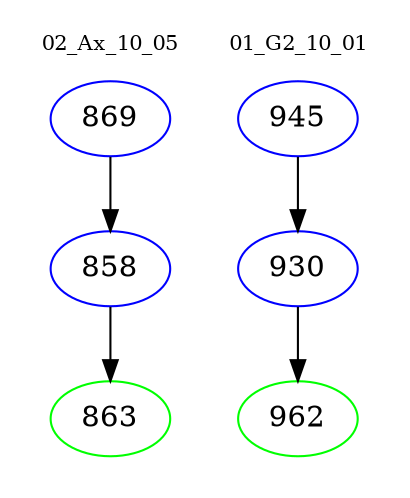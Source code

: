 digraph{
subgraph cluster_0 {
color = white
label = "02_Ax_10_05";
fontsize=10;
T0_869 [label="869", color="blue"]
T0_869 -> T0_858 [color="black"]
T0_858 [label="858", color="blue"]
T0_858 -> T0_863 [color="black"]
T0_863 [label="863", color="green"]
}
subgraph cluster_1 {
color = white
label = "01_G2_10_01";
fontsize=10;
T1_945 [label="945", color="blue"]
T1_945 -> T1_930 [color="black"]
T1_930 [label="930", color="blue"]
T1_930 -> T1_962 [color="black"]
T1_962 [label="962", color="green"]
}
}
